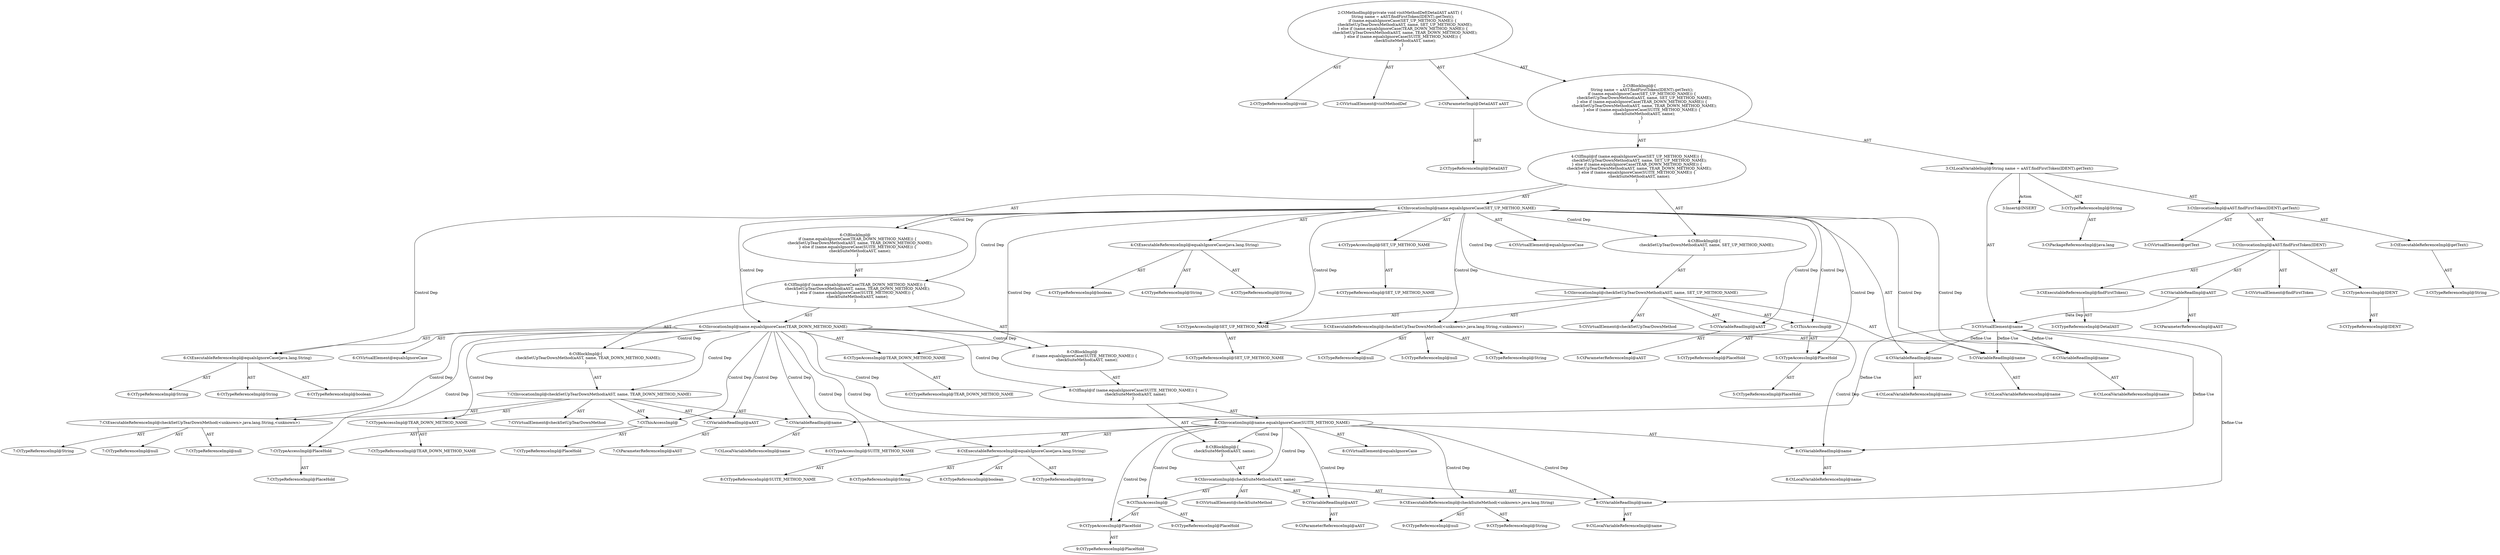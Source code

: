 digraph "visitMethodDef#?,DetailAST" {
0 [label="2:CtTypeReferenceImpl@void" shape=ellipse]
1 [label="2:CtVirtualElement@visitMethodDef" shape=ellipse]
2 [label="2:CtParameterImpl@DetailAST aAST" shape=ellipse]
3 [label="2:CtTypeReferenceImpl@DetailAST" shape=ellipse]
4 [label="3:CtTypeReferenceImpl@String" shape=ellipse]
5 [label="3:CtPackageReferenceImpl@java.lang" shape=ellipse]
6 [label="3:CtExecutableReferenceImpl@getText()" shape=ellipse]
7 [label="3:CtTypeReferenceImpl@String" shape=ellipse]
8 [label="3:CtVirtualElement@getText" shape=ellipse]
9 [label="3:CtExecutableReferenceImpl@findFirstToken()" shape=ellipse]
10 [label="3:CtTypeReferenceImpl@DetailAST" shape=ellipse]
11 [label="3:CtVirtualElement@findFirstToken" shape=ellipse]
12 [label="3:CtVariableReadImpl@aAST" shape=ellipse]
13 [label="3:CtParameterReferenceImpl@aAST" shape=ellipse]
14 [label="3:CtTypeAccessImpl@IDENT" shape=ellipse]
15 [label="3:CtTypeReferenceImpl@IDENT" shape=ellipse]
16 [label="3:CtInvocationImpl@aAST.findFirstToken(IDENT)" shape=ellipse]
17 [label="3:CtInvocationImpl@aAST.findFirstToken(IDENT).getText()" shape=ellipse]
18 [label="3:CtVirtualElement@name" shape=ellipse]
19 [label="3:CtLocalVariableImpl@String name = aAST.findFirstToken(IDENT).getText()" shape=ellipse]
20 [label="4:CtExecutableReferenceImpl@equalsIgnoreCase(java.lang.String)" shape=ellipse]
21 [label="4:CtTypeReferenceImpl@String" shape=ellipse]
22 [label="4:CtTypeReferenceImpl@boolean" shape=ellipse]
23 [label="4:CtTypeReferenceImpl@String" shape=ellipse]
24 [label="4:CtVirtualElement@equalsIgnoreCase" shape=ellipse]
25 [label="4:CtVariableReadImpl@name" shape=ellipse]
26 [label="4:CtLocalVariableReferenceImpl@name" shape=ellipse]
27 [label="4:CtTypeAccessImpl@SET_UP_METHOD_NAME" shape=ellipse]
28 [label="4:CtTypeReferenceImpl@SET_UP_METHOD_NAME" shape=ellipse]
29 [label="4:CtInvocationImpl@name.equalsIgnoreCase(SET_UP_METHOD_NAME)" shape=ellipse]
30 [label="5:CtExecutableReferenceImpl@checkSetUpTearDownMethod(<unknown>,java.lang.String,<unknown>)" shape=ellipse]
31 [label="5:CtTypeReferenceImpl@null" shape=ellipse]
32 [label="5:CtTypeReferenceImpl@String" shape=ellipse]
33 [label="5:CtTypeReferenceImpl@null" shape=ellipse]
34 [label="5:CtVirtualElement@checkSetUpTearDownMethod" shape=ellipse]
35 [label="5:CtTypeAccessImpl@PlaceHold" shape=ellipse]
36 [label="5:CtTypeReferenceImpl@PlaceHold" shape=ellipse]
37 [label="5:CtThisAccessImpl@" shape=ellipse]
38 [label="5:CtTypeReferenceImpl@PlaceHold" shape=ellipse]
39 [label="5:CtVariableReadImpl@aAST" shape=ellipse]
40 [label="5:CtParameterReferenceImpl@aAST" shape=ellipse]
41 [label="5:CtVariableReadImpl@name" shape=ellipse]
42 [label="5:CtLocalVariableReferenceImpl@name" shape=ellipse]
43 [label="5:CtTypeAccessImpl@SET_UP_METHOD_NAME" shape=ellipse]
44 [label="5:CtTypeReferenceImpl@SET_UP_METHOD_NAME" shape=ellipse]
45 [label="5:CtInvocationImpl@checkSetUpTearDownMethod(aAST, name, SET_UP_METHOD_NAME)" shape=ellipse]
46 [label="4:CtBlockImpl@\{
    checkSetUpTearDownMethod(aAST, name, SET_UP_METHOD_NAME);
\}" shape=ellipse]
47 [label="6:CtExecutableReferenceImpl@equalsIgnoreCase(java.lang.String)" shape=ellipse]
48 [label="6:CtTypeReferenceImpl@String" shape=ellipse]
49 [label="6:CtTypeReferenceImpl@boolean" shape=ellipse]
50 [label="6:CtTypeReferenceImpl@String" shape=ellipse]
51 [label="6:CtVirtualElement@equalsIgnoreCase" shape=ellipse]
52 [label="6:CtVariableReadImpl@name" shape=ellipse]
53 [label="6:CtLocalVariableReferenceImpl@name" shape=ellipse]
54 [label="6:CtTypeAccessImpl@TEAR_DOWN_METHOD_NAME" shape=ellipse]
55 [label="6:CtTypeReferenceImpl@TEAR_DOWN_METHOD_NAME" shape=ellipse]
56 [label="6:CtInvocationImpl@name.equalsIgnoreCase(TEAR_DOWN_METHOD_NAME)" shape=ellipse]
57 [label="7:CtExecutableReferenceImpl@checkSetUpTearDownMethod(<unknown>,java.lang.String,<unknown>)" shape=ellipse]
58 [label="7:CtTypeReferenceImpl@null" shape=ellipse]
59 [label="7:CtTypeReferenceImpl@String" shape=ellipse]
60 [label="7:CtTypeReferenceImpl@null" shape=ellipse]
61 [label="7:CtVirtualElement@checkSetUpTearDownMethod" shape=ellipse]
62 [label="7:CtTypeAccessImpl@PlaceHold" shape=ellipse]
63 [label="7:CtTypeReferenceImpl@PlaceHold" shape=ellipse]
64 [label="7:CtThisAccessImpl@" shape=ellipse]
65 [label="7:CtTypeReferenceImpl@PlaceHold" shape=ellipse]
66 [label="7:CtVariableReadImpl@aAST" shape=ellipse]
67 [label="7:CtParameterReferenceImpl@aAST" shape=ellipse]
68 [label="7:CtVariableReadImpl@name" shape=ellipse]
69 [label="7:CtLocalVariableReferenceImpl@name" shape=ellipse]
70 [label="7:CtTypeAccessImpl@TEAR_DOWN_METHOD_NAME" shape=ellipse]
71 [label="7:CtTypeReferenceImpl@TEAR_DOWN_METHOD_NAME" shape=ellipse]
72 [label="7:CtInvocationImpl@checkSetUpTearDownMethod(aAST, name, TEAR_DOWN_METHOD_NAME)" shape=ellipse]
73 [label="6:CtBlockImpl@\{
    checkSetUpTearDownMethod(aAST, name, TEAR_DOWN_METHOD_NAME);
\}" shape=ellipse]
74 [label="8:CtExecutableReferenceImpl@equalsIgnoreCase(java.lang.String)" shape=ellipse]
75 [label="8:CtTypeReferenceImpl@String" shape=ellipse]
76 [label="8:CtTypeReferenceImpl@boolean" shape=ellipse]
77 [label="8:CtTypeReferenceImpl@String" shape=ellipse]
78 [label="8:CtVirtualElement@equalsIgnoreCase" shape=ellipse]
79 [label="8:CtVariableReadImpl@name" shape=ellipse]
80 [label="8:CtLocalVariableReferenceImpl@name" shape=ellipse]
81 [label="8:CtTypeAccessImpl@SUITE_METHOD_NAME" shape=ellipse]
82 [label="8:CtTypeReferenceImpl@SUITE_METHOD_NAME" shape=ellipse]
83 [label="8:CtInvocationImpl@name.equalsIgnoreCase(SUITE_METHOD_NAME)" shape=ellipse]
84 [label="9:CtExecutableReferenceImpl@checkSuiteMethod(<unknown>,java.lang.String)" shape=ellipse]
85 [label="9:CtTypeReferenceImpl@null" shape=ellipse]
86 [label="9:CtTypeReferenceImpl@String" shape=ellipse]
87 [label="9:CtVirtualElement@checkSuiteMethod" shape=ellipse]
88 [label="9:CtTypeAccessImpl@PlaceHold" shape=ellipse]
89 [label="9:CtTypeReferenceImpl@PlaceHold" shape=ellipse]
90 [label="9:CtThisAccessImpl@" shape=ellipse]
91 [label="9:CtTypeReferenceImpl@PlaceHold" shape=ellipse]
92 [label="9:CtVariableReadImpl@aAST" shape=ellipse]
93 [label="9:CtParameterReferenceImpl@aAST" shape=ellipse]
94 [label="9:CtVariableReadImpl@name" shape=ellipse]
95 [label="9:CtLocalVariableReferenceImpl@name" shape=ellipse]
96 [label="9:CtInvocationImpl@checkSuiteMethod(aAST, name)" shape=ellipse]
97 [label="8:CtBlockImpl@\{
    checkSuiteMethod(aAST, name);
\}" shape=ellipse]
98 [label="8:CtIfImpl@if (name.equalsIgnoreCase(SUITE_METHOD_NAME)) \{
    checkSuiteMethod(aAST, name);
\}" shape=ellipse]
99 [label="8:CtBlockImpl@
    if (name.equalsIgnoreCase(SUITE_METHOD_NAME)) \{
        checkSuiteMethod(aAST, name);
    \}
" shape=ellipse]
100 [label="6:CtIfImpl@if (name.equalsIgnoreCase(TEAR_DOWN_METHOD_NAME)) \{
    checkSetUpTearDownMethod(aAST, name, TEAR_DOWN_METHOD_NAME);
\} else if (name.equalsIgnoreCase(SUITE_METHOD_NAME)) \{
    checkSuiteMethod(aAST, name);
\}" shape=ellipse]
101 [label="6:CtBlockImpl@
    if (name.equalsIgnoreCase(TEAR_DOWN_METHOD_NAME)) \{
        checkSetUpTearDownMethod(aAST, name, TEAR_DOWN_METHOD_NAME);
    \} else if (name.equalsIgnoreCase(SUITE_METHOD_NAME)) \{
        checkSuiteMethod(aAST, name);
    \}
" shape=ellipse]
102 [label="4:CtIfImpl@if (name.equalsIgnoreCase(SET_UP_METHOD_NAME)) \{
    checkSetUpTearDownMethod(aAST, name, SET_UP_METHOD_NAME);
\} else if (name.equalsIgnoreCase(TEAR_DOWN_METHOD_NAME)) \{
    checkSetUpTearDownMethod(aAST, name, TEAR_DOWN_METHOD_NAME);
\} else if (name.equalsIgnoreCase(SUITE_METHOD_NAME)) \{
    checkSuiteMethod(aAST, name);
\}" shape=ellipse]
103 [label="2:CtBlockImpl@\{
    String name = aAST.findFirstToken(IDENT).getText();
    if (name.equalsIgnoreCase(SET_UP_METHOD_NAME)) \{
        checkSetUpTearDownMethod(aAST, name, SET_UP_METHOD_NAME);
    \} else if (name.equalsIgnoreCase(TEAR_DOWN_METHOD_NAME)) \{
        checkSetUpTearDownMethod(aAST, name, TEAR_DOWN_METHOD_NAME);
    \} else if (name.equalsIgnoreCase(SUITE_METHOD_NAME)) \{
        checkSuiteMethod(aAST, name);
    \}
\}" shape=ellipse]
104 [label="2:CtMethodImpl@private void visitMethodDef(DetailAST aAST) \{
    String name = aAST.findFirstToken(IDENT).getText();
    if (name.equalsIgnoreCase(SET_UP_METHOD_NAME)) \{
        checkSetUpTearDownMethod(aAST, name, SET_UP_METHOD_NAME);
    \} else if (name.equalsIgnoreCase(TEAR_DOWN_METHOD_NAME)) \{
        checkSetUpTearDownMethod(aAST, name, TEAR_DOWN_METHOD_NAME);
    \} else if (name.equalsIgnoreCase(SUITE_METHOD_NAME)) \{
        checkSuiteMethod(aAST, name);
    \}
\}" shape=ellipse]
105 [label="3:Insert@INSERT" shape=ellipse]
2 -> 3 [label="AST"];
4 -> 5 [label="AST"];
6 -> 7 [label="AST"];
9 -> 10 [label="AST"];
12 -> 13 [label="AST"];
12 -> 18 [label="Data Dep"];
14 -> 15 [label="AST"];
16 -> 11 [label="AST"];
16 -> 12 [label="AST"];
16 -> 9 [label="AST"];
16 -> 14 [label="AST"];
17 -> 8 [label="AST"];
17 -> 16 [label="AST"];
17 -> 6 [label="AST"];
18 -> 25 [label="Define-Use"];
18 -> 41 [label="Define-Use"];
18 -> 52 [label="Define-Use"];
18 -> 68 [label="Define-Use"];
18 -> 79 [label="Define-Use"];
18 -> 94 [label="Define-Use"];
19 -> 18 [label="AST"];
19 -> 4 [label="AST"];
19 -> 17 [label="AST"];
19 -> 105 [label="Action"];
20 -> 21 [label="AST"];
20 -> 22 [label="AST"];
20 -> 23 [label="AST"];
25 -> 26 [label="AST"];
27 -> 28 [label="AST"];
29 -> 24 [label="AST"];
29 -> 25 [label="AST"];
29 -> 20 [label="AST"];
29 -> 27 [label="AST"];
29 -> 46 [label="Control Dep"];
29 -> 45 [label="Control Dep"];
29 -> 30 [label="Control Dep"];
29 -> 37 [label="Control Dep"];
29 -> 35 [label="Control Dep"];
29 -> 39 [label="Control Dep"];
29 -> 41 [label="Control Dep"];
29 -> 43 [label="Control Dep"];
29 -> 101 [label="Control Dep"];
29 -> 100 [label="Control Dep"];
29 -> 56 [label="Control Dep"];
29 -> 47 [label="Control Dep"];
29 -> 52 [label="Control Dep"];
29 -> 54 [label="Control Dep"];
30 -> 31 [label="AST"];
30 -> 32 [label="AST"];
30 -> 33 [label="AST"];
35 -> 36 [label="AST"];
37 -> 38 [label="AST"];
37 -> 35 [label="AST"];
39 -> 40 [label="AST"];
41 -> 42 [label="AST"];
43 -> 44 [label="AST"];
45 -> 34 [label="AST"];
45 -> 37 [label="AST"];
45 -> 30 [label="AST"];
45 -> 39 [label="AST"];
45 -> 41 [label="AST"];
45 -> 43 [label="AST"];
46 -> 45 [label="AST"];
47 -> 48 [label="AST"];
47 -> 49 [label="AST"];
47 -> 50 [label="AST"];
52 -> 53 [label="AST"];
54 -> 55 [label="AST"];
56 -> 51 [label="AST"];
56 -> 52 [label="AST"];
56 -> 47 [label="AST"];
56 -> 54 [label="AST"];
56 -> 73 [label="Control Dep"];
56 -> 72 [label="Control Dep"];
56 -> 57 [label="Control Dep"];
56 -> 64 [label="Control Dep"];
56 -> 62 [label="Control Dep"];
56 -> 66 [label="Control Dep"];
56 -> 68 [label="Control Dep"];
56 -> 70 [label="Control Dep"];
56 -> 99 [label="Control Dep"];
56 -> 98 [label="Control Dep"];
56 -> 83 [label="Control Dep"];
56 -> 74 [label="Control Dep"];
56 -> 79 [label="Control Dep"];
56 -> 81 [label="Control Dep"];
57 -> 58 [label="AST"];
57 -> 59 [label="AST"];
57 -> 60 [label="AST"];
62 -> 63 [label="AST"];
64 -> 65 [label="AST"];
64 -> 62 [label="AST"];
66 -> 67 [label="AST"];
68 -> 69 [label="AST"];
70 -> 71 [label="AST"];
72 -> 61 [label="AST"];
72 -> 64 [label="AST"];
72 -> 57 [label="AST"];
72 -> 66 [label="AST"];
72 -> 68 [label="AST"];
72 -> 70 [label="AST"];
73 -> 72 [label="AST"];
74 -> 75 [label="AST"];
74 -> 76 [label="AST"];
74 -> 77 [label="AST"];
79 -> 80 [label="AST"];
81 -> 82 [label="AST"];
83 -> 78 [label="AST"];
83 -> 79 [label="AST"];
83 -> 74 [label="AST"];
83 -> 81 [label="AST"];
83 -> 97 [label="Control Dep"];
83 -> 96 [label="Control Dep"];
83 -> 84 [label="Control Dep"];
83 -> 90 [label="Control Dep"];
83 -> 88 [label="Control Dep"];
83 -> 92 [label="Control Dep"];
83 -> 94 [label="Control Dep"];
84 -> 85 [label="AST"];
84 -> 86 [label="AST"];
88 -> 89 [label="AST"];
90 -> 91 [label="AST"];
90 -> 88 [label="AST"];
92 -> 93 [label="AST"];
94 -> 95 [label="AST"];
96 -> 87 [label="AST"];
96 -> 90 [label="AST"];
96 -> 84 [label="AST"];
96 -> 92 [label="AST"];
96 -> 94 [label="AST"];
97 -> 96 [label="AST"];
98 -> 83 [label="AST"];
98 -> 97 [label="AST"];
99 -> 98 [label="AST"];
100 -> 56 [label="AST"];
100 -> 73 [label="AST"];
100 -> 99 [label="AST"];
101 -> 100 [label="AST"];
102 -> 29 [label="AST"];
102 -> 46 [label="AST"];
102 -> 101 [label="AST"];
103 -> 19 [label="AST"];
103 -> 102 [label="AST"];
104 -> 1 [label="AST"];
104 -> 0 [label="AST"];
104 -> 2 [label="AST"];
104 -> 103 [label="AST"];
}